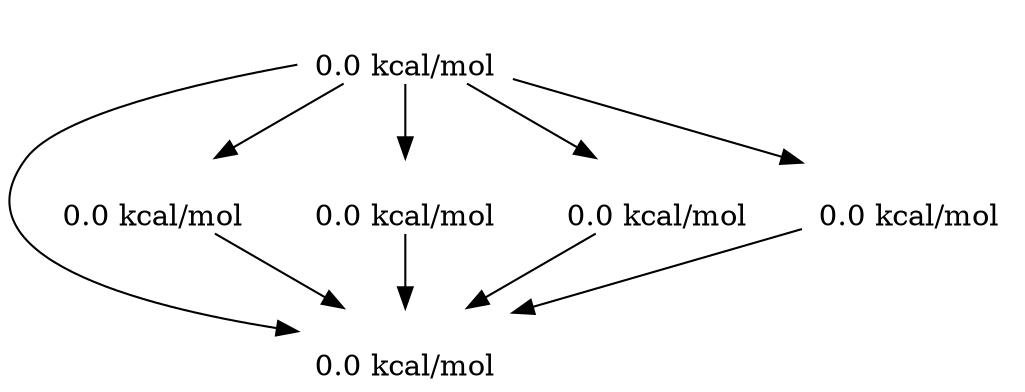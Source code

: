 digraph paths {    "BrBr.C=C" [image = "search/static/pics/BrBr.C=C.svg", label = "0.0 kcal/mol", shape = none, labelloc = b]
    "BrBr.C=C" -> "BrCCBr";
    "BrCCBr" [image = "search/static/pics/BrCCBr.svg", label = "0.0 kcal/mol", shape = none, labelloc = b]
    "BrBr.C=C" -> "[CH2-]C[Br+]Br";
    "[CH2-]C[Br+]Br" [image = "search/static/pics/[CH2-]C[Br+]Br.svg", label = "0.0 kcal/mol", shape = none, labelloc = b]
    "[CH2-]C[Br+]Br" -> "BrCCBr";
    "BrBr.C=C" -> "[Br+]1CC1.[Br-]";
    "[Br+]1CC1.[Br-]" [image = "search/static/pics/[Br+]1CC1.[Br-].svg", label = "0.0 kcal/mol", shape = none, labelloc = b]
    "[Br+]1CC1.[Br-]" -> "BrCCBr";
    "BrBr.C=C" -> "BrC[CH2+].[Br-]";
    "BrC[CH2+].[Br-]" [image = "search/static/pics/BrC[CH2+].[Br-].svg", label = "0.0 kcal/mol", shape = none, labelloc = b]
    "BrC[CH2+].[Br-]" -> "BrCCBr";
    "BrBr.C=C" -> "BrC=C.Br";
    "BrC=C.Br" [image = "search/static/pics/BrC=C.Br.svg", label = "0.0 kcal/mol", shape = none, labelloc = b]
    "BrC=C.Br" -> "BrCCBr";
}
